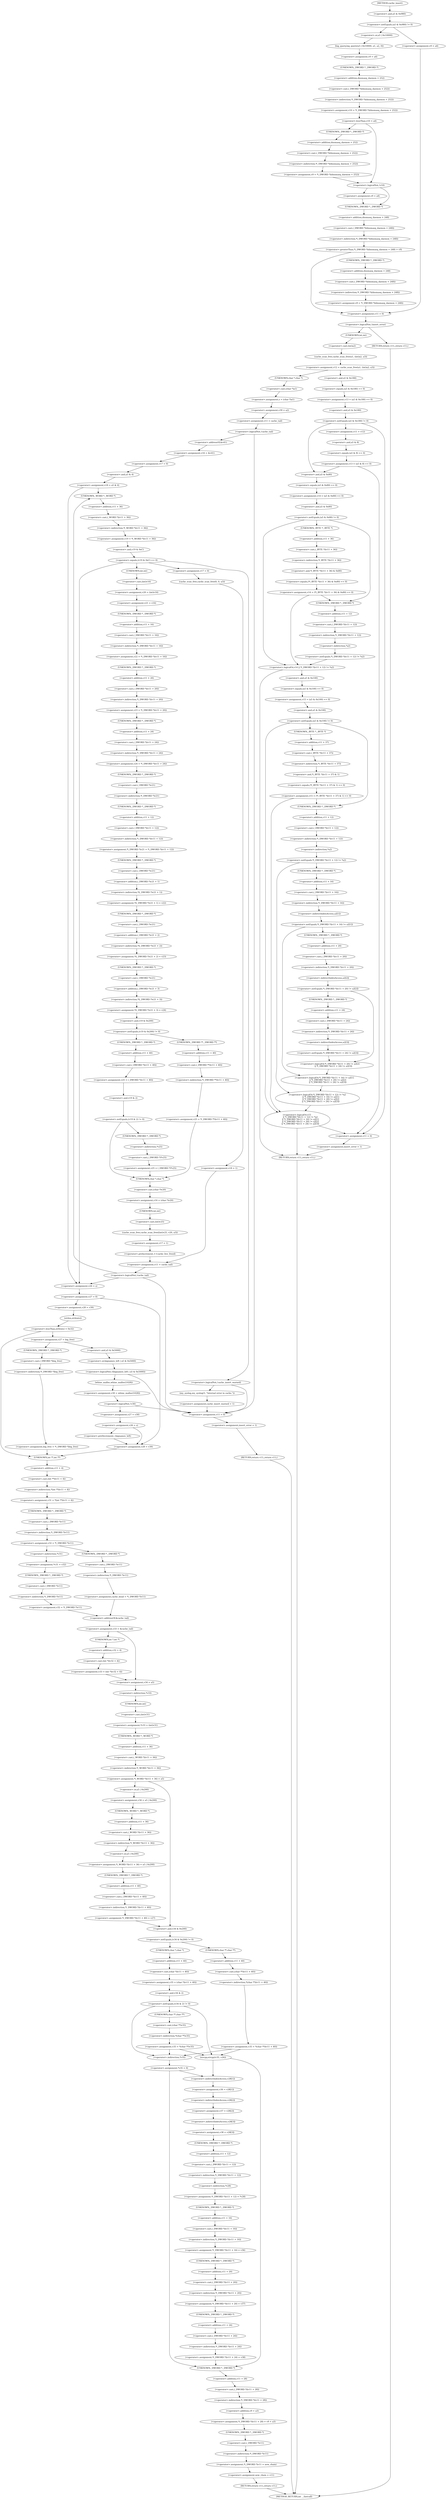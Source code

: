 digraph cache_insert {  
"1000173" [label = "(<operator>.notEquals,(a5 & 0x980) != 0)" ]
"1000174" [label = "(<operator>.and,a5 & 0x980)" ]
"1000179" [label = "(log_query,log_query(a5 | 0x10000, a1, a2, 0))" ]
"1000180" [label = "(<operator>.or,a5 | 0x10000)" ]
"1000186" [label = "(<operator>.assignment,v9 = a4)" ]
"1000189" [label = "(<operator>.assignment,v10 = *(_DWORD *)(dnsmasq_daemon + 252))" ]
"1000191" [label = "(<operator>.indirection,*(_DWORD *)(dnsmasq_daemon + 252))" ]
"1000192" [label = "(<operator>.cast,(_DWORD *)(dnsmasq_daemon + 252))" ]
"1000193" [label = "(UNKNOWN,_DWORD *,_DWORD *)" ]
"1000194" [label = "(<operator>.addition,dnsmasq_daemon + 252)" ]
"1000198" [label = "(<operator>.lessThan,v10 < a4)" ]
"1000201" [label = "(<operator>.assignment,v9 = *(_DWORD *)(dnsmasq_daemon + 252))" ]
"1000203" [label = "(<operator>.indirection,*(_DWORD *)(dnsmasq_daemon + 252))" ]
"1000204" [label = "(<operator>.cast,(_DWORD *)(dnsmasq_daemon + 252))" ]
"1000205" [label = "(UNKNOWN,_DWORD *,_DWORD *)" ]
"1000206" [label = "(<operator>.addition,dnsmasq_daemon + 252)" ]
"1000210" [label = "(<operator>.logicalNot,!v10)" ]
"1000212" [label = "(<operator>.assignment,v9 = a4)" ]
"1000216" [label = "(<operator>.greaterThan,*(_DWORD *)(dnsmasq_daemon + 248) > v9)" ]
"1000217" [label = "(<operator>.indirection,*(_DWORD *)(dnsmasq_daemon + 248))" ]
"1000218" [label = "(<operator>.cast,(_DWORD *)(dnsmasq_daemon + 248))" ]
"1000219" [label = "(UNKNOWN,_DWORD *,_DWORD *)" ]
"1000220" [label = "(<operator>.addition,dnsmasq_daemon + 248)" ]
"1000224" [label = "(<operator>.assignment,v9 = *(_DWORD *)(dnsmasq_daemon + 248))" ]
"1000226" [label = "(<operator>.indirection,*(_DWORD *)(dnsmasq_daemon + 248))" ]
"1000227" [label = "(<operator>.cast,(_DWORD *)(dnsmasq_daemon + 248))" ]
"1000228" [label = "(UNKNOWN,_DWORD *,_DWORD *)" ]
"1000229" [label = "(<operator>.addition,dnsmasq_daemon + 248)" ]
"1000234" [label = "(<operator>.assignment,v9 = a4)" ]
"1000237" [label = "(<operator>.assignment,v11 = 0)" ]
"1000241" [label = "(<operator>.logicalNot,!insert_error)" ]
"1000244" [label = "(<operator>.assignment,v12 = cache_scan_free(a1, (int)a2, a3))" ]
"1000246" [label = "(cache_scan_free,cache_scan_free(a1, (int)a2, a3))" ]
"1000248" [label = "(<operator>.cast,(int)a2)" ]
"1000249" [label = "(UNKNOWN,int,int)" ]
"1000255" [label = "(<operator>.assignment,v13 = (a5 & 0x180) == 0)" ]
"1000257" [label = "(<operator>.equals,(a5 & 0x180) == 0)" ]
"1000258" [label = "(<operator>.and,a5 & 0x180)" ]
"1000263" [label = "(<operator>.notEquals,(a5 & 0x180) != 0)" ]
"1000264" [label = "(<operator>.and,a5 & 0x180)" ]
"1000269" [label = "(<operator>.assignment,v11 = v12)" ]
"1000272" [label = "(<operator>.assignment,v13 = (a5 & 8) == 0)" ]
"1000274" [label = "(<operator>.equals,(a5 & 8) == 0)" ]
"1000275" [label = "(<operator>.and,a5 & 8)" ]
"1000282" [label = "(<operator>.assignment,v14 = (a5 & 0x80) == 0)" ]
"1000284" [label = "(<operator>.equals,(a5 & 0x80) == 0)" ]
"1000285" [label = "(<operator>.and,a5 & 0x80)" ]
"1000290" [label = "(<operator>.notEquals,(a5 & 0x80) != 0)" ]
"1000291" [label = "(<operator>.and,a5 & 0x80)" ]
"1000295" [label = "(<operator>.assignment,v14 = (*(_BYTE *)(v11 + 36) & 0x80) == 0)" ]
"1000297" [label = "(<operator>.equals,(*(_BYTE *)(v11 + 36) & 0x80) == 0)" ]
"1000298" [label = "(<operator>.and,*(_BYTE *)(v11 + 36) & 0x80)" ]
"1000299" [label = "(<operator>.indirection,*(_BYTE *)(v11 + 36))" ]
"1000300" [label = "(<operator>.cast,(_BYTE *)(v11 + 36))" ]
"1000301" [label = "(UNKNOWN,_BYTE *,_BYTE *)" ]
"1000302" [label = "(<operator>.addition,v11 + 36)" ]
"1000308" [label = "(<operator>.logicalOr,v14 || *(_DWORD *)(v11 + 12) != *a2)" ]
"1000310" [label = "(<operator>.notEquals,*(_DWORD *)(v11 + 12) != *a2)" ]
"1000311" [label = "(<operator>.indirection,*(_DWORD *)(v11 + 12))" ]
"1000312" [label = "(<operator>.cast,(_DWORD *)(v11 + 12))" ]
"1000313" [label = "(UNKNOWN,_DWORD *,_DWORD *)" ]
"1000314" [label = "(<operator>.addition,v11 + 12)" ]
"1000317" [label = "(<operator>.indirection,*a2)" ]
"1000320" [label = "(<operator>.assignment,v15 = (a5 & 0x100) == 0)" ]
"1000322" [label = "(<operator>.equals,(a5 & 0x100) == 0)" ]
"1000323" [label = "(<operator>.and,a5 & 0x100)" ]
"1000328" [label = "(<operator>.notEquals,(a5 & 0x100) != 0)" ]
"1000329" [label = "(<operator>.and,a5 & 0x100)" ]
"1000333" [label = "(<operator>.assignment,v15 = (*(_BYTE *)(v11 + 37) & 1) == 0)" ]
"1000335" [label = "(<operator>.equals,(*(_BYTE *)(v11 + 37) & 1) == 0)" ]
"1000336" [label = "(<operator>.and,*(_BYTE *)(v11 + 37) & 1)" ]
"1000337" [label = "(<operator>.indirection,*(_BYTE *)(v11 + 37))" ]
"1000338" [label = "(<operator>.cast,(_BYTE *)(v11 + 37))" ]
"1000339" [label = "(UNKNOWN,_BYTE *,_BYTE *)" ]
"1000340" [label = "(<operator>.addition,v11 + 37)" ]
"1000346" [label = "(<operator>.logicalOr,v15\n          || *(_DWORD *)(v11 + 12) != *a2\n          || *(_DWORD *)(v11 + 16) != a2[1]\n          || *(_DWORD *)(v11 + 20) != a2[2]\n          || *(_DWORD *)(v11 + 24) != a2[3])" ]
"1000348" [label = "(<operator>.logicalOr,*(_DWORD *)(v11 + 12) != *a2\n          || *(_DWORD *)(v11 + 16) != a2[1]\n          || *(_DWORD *)(v11 + 20) != a2[2]\n          || *(_DWORD *)(v11 + 24) != a2[3])" ]
"1000349" [label = "(<operator>.notEquals,*(_DWORD *)(v11 + 12) != *a2)" ]
"1000350" [label = "(<operator>.indirection,*(_DWORD *)(v11 + 12))" ]
"1000351" [label = "(<operator>.cast,(_DWORD *)(v11 + 12))" ]
"1000352" [label = "(UNKNOWN,_DWORD *,_DWORD *)" ]
"1000353" [label = "(<operator>.addition,v11 + 12)" ]
"1000356" [label = "(<operator>.indirection,*a2)" ]
"1000358" [label = "(<operator>.logicalOr,*(_DWORD *)(v11 + 16) != a2[1]\n          || *(_DWORD *)(v11 + 20) != a2[2]\n          || *(_DWORD *)(v11 + 24) != a2[3])" ]
"1000359" [label = "(<operator>.notEquals,*(_DWORD *)(v11 + 16) != a2[1])" ]
"1000360" [label = "(<operator>.indirection,*(_DWORD *)(v11 + 16))" ]
"1000361" [label = "(<operator>.cast,(_DWORD *)(v11 + 16))" ]
"1000362" [label = "(UNKNOWN,_DWORD *,_DWORD *)" ]
"1000363" [label = "(<operator>.addition,v11 + 16)" ]
"1000366" [label = "(<operator>.indirectIndexAccess,a2[1])" ]
"1000369" [label = "(<operator>.logicalOr,*(_DWORD *)(v11 + 20) != a2[2]\n          || *(_DWORD *)(v11 + 24) != a2[3])" ]
"1000370" [label = "(<operator>.notEquals,*(_DWORD *)(v11 + 20) != a2[2])" ]
"1000371" [label = "(<operator>.indirection,*(_DWORD *)(v11 + 20))" ]
"1000372" [label = "(<operator>.cast,(_DWORD *)(v11 + 20))" ]
"1000373" [label = "(UNKNOWN,_DWORD *,_DWORD *)" ]
"1000374" [label = "(<operator>.addition,v11 + 20)" ]
"1000377" [label = "(<operator>.indirectIndexAccess,a2[2])" ]
"1000380" [label = "(<operator>.notEquals,*(_DWORD *)(v11 + 24) != a2[3])" ]
"1000381" [label = "(<operator>.indirection,*(_DWORD *)(v11 + 24))" ]
"1000382" [label = "(<operator>.cast,(_DWORD *)(v11 + 24))" ]
"1000383" [label = "(UNKNOWN,_DWORD *,_DWORD *)" ]
"1000384" [label = "(<operator>.addition,v11 + 24)" ]
"1000387" [label = "(<operator>.indirectIndexAccess,a2[3])" ]
"1000392" [label = "(<operator>.assignment,v11 = 0)" ]
"1000395" [label = "(<operator>.assignment,insert_error = 1)" ]
"1000398" [label = "(RETURN,return v11;,return v11;)" ]
"1000400" [label = "(<operator>.assignment,s = (char *)a1)" ]
"1000402" [label = "(<operator>.cast,(char *)a1)" ]
"1000403" [label = "(UNKNOWN,char *,char *)" ]
"1000405" [label = "(<operator>.assignment,v39 = a2)" ]
"1000408" [label = "(<operator>.assignment,v11 = cache_tail)" ]
"1000412" [label = "(<operator>.logicalNot,!cache_tail)" ]
"1000416" [label = "(<operator>.assignment,v11 = 0)" ]
"1000419" [label = "(<operator>.assignment,insert_error = 1)" ]
"1000422" [label = "(RETURN,return v11;,return v11;)" ]
"1000424" [label = "(<operator>.assignment,v16 = &v41)" ]
"1000426" [label = "(<operator>.addressOf,&v41)" ]
"1000428" [label = "(<operator>.assignment,v17 = 0)" ]
"1000431" [label = "(<operator>.assignment,v18 = a5 & 4)" ]
"1000433" [label = "(<operator>.and,a5 & 4)" ]
"1000439" [label = "(<operator>.assignment,v19 = *(_WORD *)(v11 + 36))" ]
"1000441" [label = "(<operator>.indirection,*(_WORD *)(v11 + 36))" ]
"1000442" [label = "(<operator>.cast,(_WORD *)(v11 + 36))" ]
"1000443" [label = "(UNKNOWN,_WORD *,_WORD *)" ]
"1000444" [label = "(<operator>.addition,v11 + 36)" ]
"1000448" [label = "(<operator>.equals,(v19 & 0xC) == 0)" ]
"1000449" [label = "(<operator>.and,v19 & 0xC)" ]
"1000458" [label = "(<operator>.logicalNot,!cache_insert_warned)" ]
"1000461" [label = "(my_syslog,my_syslog(3, \"Internal error in cache.\"))" ]
"1000464" [label = "(<operator>.assignment,cache_insert_warned = 1)" ]
"1000471" [label = "(<operator>.assignment,v20 = (int)v16)" ]
"1000473" [label = "(<operator>.cast,(int)v16)" ]
"1000474" [label = "(UNKNOWN,int,int)" ]
"1000476" [label = "(<operator>.assignment,v21 = v16)" ]
"1000479" [label = "(<operator>.assignment,v22 = *(_DWORD *)(v11 + 16))" ]
"1000481" [label = "(<operator>.indirection,*(_DWORD *)(v11 + 16))" ]
"1000482" [label = "(<operator>.cast,(_DWORD *)(v11 + 16))" ]
"1000483" [label = "(UNKNOWN,_DWORD *,_DWORD *)" ]
"1000484" [label = "(<operator>.addition,v11 + 16)" ]
"1000487" [label = "(<operator>.assignment,v23 = *(_DWORD *)(v11 + 20))" ]
"1000489" [label = "(<operator>.indirection,*(_DWORD *)(v11 + 20))" ]
"1000490" [label = "(<operator>.cast,(_DWORD *)(v11 + 20))" ]
"1000491" [label = "(UNKNOWN,_DWORD *,_DWORD *)" ]
"1000492" [label = "(<operator>.addition,v11 + 20)" ]
"1000495" [label = "(<operator>.assignment,v24 = *(_DWORD *)(v11 + 24))" ]
"1000497" [label = "(<operator>.indirection,*(_DWORD *)(v11 + 24))" ]
"1000498" [label = "(<operator>.cast,(_DWORD *)(v11 + 24))" ]
"1000499" [label = "(UNKNOWN,_DWORD *,_DWORD *)" ]
"1000500" [label = "(<operator>.addition,v11 + 24)" ]
"1000503" [label = "(<operator>.assignment,*(_DWORD *)v21 = *(_DWORD *)(v11 + 12))" ]
"1000504" [label = "(<operator>.indirection,*(_DWORD *)v21)" ]
"1000505" [label = "(<operator>.cast,(_DWORD *)v21)" ]
"1000506" [label = "(UNKNOWN,_DWORD *,_DWORD *)" ]
"1000508" [label = "(<operator>.indirection,*(_DWORD *)(v11 + 12))" ]
"1000509" [label = "(<operator>.cast,(_DWORD *)(v11 + 12))" ]
"1000510" [label = "(UNKNOWN,_DWORD *,_DWORD *)" ]
"1000511" [label = "(<operator>.addition,v11 + 12)" ]
"1000514" [label = "(<operator>.assignment,*((_DWORD *)v21 + 1) = v22)" ]
"1000515" [label = "(<operator>.indirection,*((_DWORD *)v21 + 1))" ]
"1000516" [label = "(<operator>.addition,(_DWORD *)v21 + 1)" ]
"1000517" [label = "(<operator>.cast,(_DWORD *)v21)" ]
"1000518" [label = "(UNKNOWN,_DWORD *,_DWORD *)" ]
"1000522" [label = "(<operator>.assignment,*((_DWORD *)v21 + 2) = v23)" ]
"1000523" [label = "(<operator>.indirection,*((_DWORD *)v21 + 2))" ]
"1000524" [label = "(<operator>.addition,(_DWORD *)v21 + 2)" ]
"1000525" [label = "(<operator>.cast,(_DWORD *)v21)" ]
"1000526" [label = "(UNKNOWN,_DWORD *,_DWORD *)" ]
"1000530" [label = "(<operator>.assignment,*((_DWORD *)v21 + 3) = v24)" ]
"1000531" [label = "(<operator>.indirection,*((_DWORD *)v21 + 3))" ]
"1000532" [label = "(<operator>.addition,(_DWORD *)v21 + 3)" ]
"1000533" [label = "(<operator>.cast,(_DWORD *)v21)" ]
"1000534" [label = "(UNKNOWN,_DWORD *,_DWORD *)" ]
"1000539" [label = "(<operator>.notEquals,(v19 & 0x200) != 0)" ]
"1000540" [label = "(<operator>.and,v19 & 0x200)" ]
"1000545" [label = "(<operator>.assignment,v25 = *(_DWORD **)(v11 + 40))" ]
"1000547" [label = "(<operator>.indirection,*(_DWORD **)(v11 + 40))" ]
"1000548" [label = "(<operator>.cast,(_DWORD **)(v11 + 40))" ]
"1000549" [label = "(UNKNOWN,_DWORD **,_DWORD **)" ]
"1000550" [label = "(<operator>.addition,v11 + 40)" ]
"1000555" [label = "(<operator>.assignment,v25 = (_DWORD *)(v11 + 40))" ]
"1000557" [label = "(<operator>.cast,(_DWORD *)(v11 + 40))" ]
"1000558" [label = "(UNKNOWN,_DWORD *,_DWORD *)" ]
"1000559" [label = "(<operator>.addition,v11 + 40)" ]
"1000563" [label = "(<operator>.notEquals,(v19 & 2) != 0)" ]
"1000564" [label = "(<operator>.and,v19 & 2)" ]
"1000568" [label = "(<operator>.assignment,v25 = (_DWORD *)*v25)" ]
"1000570" [label = "(<operator>.cast,(_DWORD *)*v25)" ]
"1000571" [label = "(UNKNOWN,_DWORD *,_DWORD *)" ]
"1000572" [label = "(<operator>.indirection,*v25)" ]
"1000574" [label = "(<operator>.assignment,v16 = (char *)v20)" ]
"1000576" [label = "(<operator>.cast,(char *)v20)" ]
"1000577" [label = "(UNKNOWN,char *,char *)" ]
"1000579" [label = "(cache_scan_free,cache_scan_free((int)v25, v20, a3))" ]
"1000580" [label = "(<operator>.cast,(int)v25)" ]
"1000581" [label = "(UNKNOWN,int,int)" ]
"1000585" [label = "(<operator>.assignment,v17 = 1)" ]
"1000588" [label = "(<operator>.preIncrement,++cache_live_freed)" ]
"1000592" [label = "(<operator>.assignment,v17 = 0)" ]
"1000595" [label = "(cache_scan_free,cache_scan_free(0, 0, a3))" ]
"1000599" [label = "(<operator>.assignment,v18 = 1)" ]
"1000602" [label = "(<operator>.assignment,v11 = cache_tail)" ]
"1000606" [label = "(<operator>.logicalNot,!cache_tail)" ]
"1000609" [label = "(<operator>.assignment,v26 = s)" ]
"1000612" [label = "(<operator>.assignment,v27 = 0)" ]
"1000618" [label = "(<operator>.assignment,v28 = v39)" ]
"1000622" [label = "(<operator>.lessThan,strlen(s) < 0x32)" ]
"1000623" [label = "(strlen,strlen(s))" ]
"1000628" [label = "(<operator>.assignment,v31 = *(int **)(v11 + 4))" ]
"1000630" [label = "(<operator>.indirection,*(int **)(v11 + 4))" ]
"1000631" [label = "(<operator>.cast,(int **)(v11 + 4))" ]
"1000632" [label = "(UNKNOWN,int **,int **)" ]
"1000633" [label = "(<operator>.addition,v11 + 4)" ]
"1000636" [label = "(<operator>.assignment,v32 = *(_DWORD *)v11)" ]
"1000638" [label = "(<operator>.indirection,*(_DWORD *)v11)" ]
"1000639" [label = "(<operator>.cast,(_DWORD *)v11)" ]
"1000640" [label = "(UNKNOWN,_DWORD *,_DWORD *)" ]
"1000645" [label = "(<operator>.assignment,*v31 = v32)" ]
"1000646" [label = "(<operator>.indirection,*v31)" ]
"1000649" [label = "(<operator>.assignment,v32 = *(_DWORD *)v11)" ]
"1000651" [label = "(<operator>.indirection,*(_DWORD *)v11)" ]
"1000652" [label = "(<operator>.cast,(_DWORD *)v11)" ]
"1000653" [label = "(UNKNOWN,_DWORD *,_DWORD *)" ]
"1000657" [label = "(<operator>.assignment,cache_head = *(_DWORD *)v11)" ]
"1000659" [label = "(<operator>.indirection,*(_DWORD *)v11)" ]
"1000660" [label = "(<operator>.cast,(_DWORD *)v11)" ]
"1000661" [label = "(UNKNOWN,_DWORD *,_DWORD *)" ]
"1000663" [label = "(<operator>.assignment,v33 = &cache_tail)" ]
"1000665" [label = "(<operator>.addressOf,&cache_tail)" ]
"1000669" [label = "(<operator>.assignment,v33 = (int *)(v32 + 4))" ]
"1000671" [label = "(<operator>.cast,(int *)(v32 + 4))" ]
"1000672" [label = "(UNKNOWN,int *,int *)" ]
"1000673" [label = "(<operator>.addition,v32 + 4)" ]
"1000676" [label = "(<operator>.assignment,v34 = a5)" ]
"1000679" [label = "(<operator>.assignment,*v33 = (int)v31)" ]
"1000680" [label = "(<operator>.indirection,*v33)" ]
"1000682" [label = "(<operator>.cast,(int)v31)" ]
"1000683" [label = "(UNKNOWN,int,int)" ]
"1000685" [label = "(<operator>.assignment,*(_WORD *)(v11 + 36) = a5)" ]
"1000686" [label = "(<operator>.indirection,*(_WORD *)(v11 + 36))" ]
"1000687" [label = "(<operator>.cast,(_WORD *)(v11 + 36))" ]
"1000688" [label = "(UNKNOWN,_WORD *,_WORD *)" ]
"1000689" [label = "(<operator>.addition,v11 + 36)" ]
"1000696" [label = "(<operator>.assignment,v34 = a5 | 0x200)" ]
"1000698" [label = "(<operator>.or,a5 | 0x200)" ]
"1000701" [label = "(<operator>.assignment,*(_WORD *)(v11 + 36) = a5 | 0x200)" ]
"1000702" [label = "(<operator>.indirection,*(_WORD *)(v11 + 36))" ]
"1000703" [label = "(<operator>.cast,(_WORD *)(v11 + 36))" ]
"1000704" [label = "(UNKNOWN,_WORD *,_WORD *)" ]
"1000705" [label = "(<operator>.addition,v11 + 36)" ]
"1000708" [label = "(<operator>.or,a5 | 0x200)" ]
"1000711" [label = "(<operator>.assignment,*(_DWORD *)(v11 + 40) = v27)" ]
"1000712" [label = "(<operator>.indirection,*(_DWORD *)(v11 + 40))" ]
"1000713" [label = "(<operator>.cast,(_DWORD *)(v11 + 40))" ]
"1000714" [label = "(UNKNOWN,_DWORD *,_DWORD *)" ]
"1000715" [label = "(<operator>.addition,v11 + 40)" ]
"1000720" [label = "(<operator>.notEquals,(v34 & 0x200) != 0)" ]
"1000721" [label = "(<operator>.and,v34 & 0x200)" ]
"1000726" [label = "(<operator>.assignment,v35 = *(char **)(v11 + 40))" ]
"1000728" [label = "(<operator>.indirection,*(char **)(v11 + 40))" ]
"1000729" [label = "(<operator>.cast,(char **)(v11 + 40))" ]
"1000730" [label = "(UNKNOWN,char **,char **)" ]
"1000731" [label = "(<operator>.addition,v11 + 40)" ]
"1000736" [label = "(<operator>.assignment,v35 = (char *)(v11 + 40))" ]
"1000738" [label = "(<operator>.cast,(char *)(v11 + 40))" ]
"1000739" [label = "(UNKNOWN,char *,char *)" ]
"1000740" [label = "(<operator>.addition,v11 + 40)" ]
"1000744" [label = "(<operator>.notEquals,(v34 & 2) != 0)" ]
"1000745" [label = "(<operator>.and,v34 & 2)" ]
"1000749" [label = "(<operator>.assignment,v35 = *(char **)v35)" ]
"1000751" [label = "(<operator>.indirection,*(char **)v35)" ]
"1000752" [label = "(<operator>.cast,(char **)v35)" ]
"1000753" [label = "(UNKNOWN,char **,char **)" ]
"1000757" [label = "(strcpy,strcpy(v35, v26))" ]
"1000761" [label = "(<operator>.assignment,*v35 = 0)" ]
"1000762" [label = "(<operator>.indirection,*v35)" ]
"1000768" [label = "(<operator>.assignment,v36 = v28[1])" ]
"1000770" [label = "(<operator>.indirectIndexAccess,v28[1])" ]
"1000773" [label = "(<operator>.assignment,v37 = v28[2])" ]
"1000775" [label = "(<operator>.indirectIndexAccess,v28[2])" ]
"1000778" [label = "(<operator>.assignment,v38 = v28[3])" ]
"1000780" [label = "(<operator>.indirectIndexAccess,v28[3])" ]
"1000783" [label = "(<operator>.assignment,*(_DWORD *)(v11 + 12) = *v28)" ]
"1000784" [label = "(<operator>.indirection,*(_DWORD *)(v11 + 12))" ]
"1000785" [label = "(<operator>.cast,(_DWORD *)(v11 + 12))" ]
"1000786" [label = "(UNKNOWN,_DWORD *,_DWORD *)" ]
"1000787" [label = "(<operator>.addition,v11 + 12)" ]
"1000790" [label = "(<operator>.indirection,*v28)" ]
"1000792" [label = "(<operator>.assignment,*(_DWORD *)(v11 + 16) = v36)" ]
"1000793" [label = "(<operator>.indirection,*(_DWORD *)(v11 + 16))" ]
"1000794" [label = "(<operator>.cast,(_DWORD *)(v11 + 16))" ]
"1000795" [label = "(UNKNOWN,_DWORD *,_DWORD *)" ]
"1000796" [label = "(<operator>.addition,v11 + 16)" ]
"1000800" [label = "(<operator>.assignment,*(_DWORD *)(v11 + 20) = v37)" ]
"1000801" [label = "(<operator>.indirection,*(_DWORD *)(v11 + 20))" ]
"1000802" [label = "(<operator>.cast,(_DWORD *)(v11 + 20))" ]
"1000803" [label = "(UNKNOWN,_DWORD *,_DWORD *)" ]
"1000804" [label = "(<operator>.addition,v11 + 20)" ]
"1000808" [label = "(<operator>.assignment,*(_DWORD *)(v11 + 24) = v38)" ]
"1000809" [label = "(<operator>.indirection,*(_DWORD *)(v11 + 24))" ]
"1000810" [label = "(<operator>.cast,(_DWORD *)(v11 + 24))" ]
"1000811" [label = "(UNKNOWN,_DWORD *,_DWORD *)" ]
"1000812" [label = "(<operator>.addition,v11 + 24)" ]
"1000816" [label = "(<operator>.assignment,*(_DWORD *)(v11 + 28) = v9 + a3)" ]
"1000817" [label = "(<operator>.indirection,*(_DWORD *)(v11 + 28))" ]
"1000818" [label = "(<operator>.cast,(_DWORD *)(v11 + 28))" ]
"1000819" [label = "(UNKNOWN,_DWORD *,_DWORD *)" ]
"1000820" [label = "(<operator>.addition,v11 + 28)" ]
"1000823" [label = "(<operator>.addition,v9 + a3)" ]
"1000826" [label = "(<operator>.assignment,*(_DWORD *)v11 = new_chain)" ]
"1000827" [label = "(<operator>.indirection,*(_DWORD *)v11)" ]
"1000828" [label = "(<operator>.cast,(_DWORD *)v11)" ]
"1000829" [label = "(UNKNOWN,_DWORD *,_DWORD *)" ]
"1000832" [label = "(<operator>.assignment,new_chain = v11)" ]
"1000835" [label = "(RETURN,return v11;,return v11;)" ]
"1000837" [label = "(<operator>.assignment,v27 = big_free)" ]
"1000843" [label = "(<operator>.assignment,big_free = *(_DWORD *)big_free)" ]
"1000845" [label = "(<operator>.indirection,*(_DWORD *)big_free)" ]
"1000846" [label = "(<operator>.cast,(_DWORD *)big_free)" ]
"1000847" [label = "(UNKNOWN,_DWORD *,_DWORD *)" ]
"1000851" [label = "(<operator>.logicalNot,!(bignames_left | a5 & 0x5000))" ]
"1000852" [label = "(<operator>.or,bignames_left | a5 & 0x5000)" ]
"1000854" [label = "(<operator>.and,a5 & 0x5000)" ]
"1000858" [label = "(<operator>.assignment,v30 = whine_malloc(1028))" ]
"1000860" [label = "(whine_malloc,whine_malloc(1028))" ]
"1000863" [label = "(<operator>.logicalNot,!v30)" ]
"1000866" [label = "(<operator>.assignment,v27 = v30)" ]
"1000869" [label = "(<operator>.assignment,v26 = s)" ]
"1000874" [label = "(<operator>.preDecrement,--bignames_left)" ]
"1000876" [label = "(<operator>.assignment,v28 = v39)" ]
"1000880" [label = "(RETURN,return v11;,return v11;)" ]
"1000133" [label = "(METHOD,cache_insert)" ]
"1000882" [label = "(METHOD_RETURN,int __fastcall)" ]
  "1000173" -> "1000180" 
  "1000173" -> "1000234" 
  "1000174" -> "1000173" 
  "1000179" -> "1000186" 
  "1000180" -> "1000179" 
  "1000186" -> "1000193" 
  "1000189" -> "1000198" 
  "1000191" -> "1000189" 
  "1000192" -> "1000191" 
  "1000193" -> "1000194" 
  "1000194" -> "1000192" 
  "1000198" -> "1000205" 
  "1000198" -> "1000210" 
  "1000201" -> "1000210" 
  "1000203" -> "1000201" 
  "1000204" -> "1000203" 
  "1000205" -> "1000206" 
  "1000206" -> "1000204" 
  "1000210" -> "1000219" 
  "1000210" -> "1000212" 
  "1000212" -> "1000219" 
  "1000216" -> "1000228" 
  "1000216" -> "1000237" 
  "1000217" -> "1000216" 
  "1000218" -> "1000217" 
  "1000219" -> "1000220" 
  "1000220" -> "1000218" 
  "1000224" -> "1000237" 
  "1000226" -> "1000224" 
  "1000227" -> "1000226" 
  "1000228" -> "1000229" 
  "1000229" -> "1000227" 
  "1000234" -> "1000237" 
  "1000237" -> "1000241" 
  "1000241" -> "1000249" 
  "1000241" -> "1000880" 
  "1000244" -> "1000258" 
  "1000244" -> "1000403" 
  "1000246" -> "1000244" 
  "1000248" -> "1000246" 
  "1000249" -> "1000248" 
  "1000255" -> "1000264" 
  "1000257" -> "1000255" 
  "1000258" -> "1000257" 
  "1000263" -> "1000269" 
  "1000263" -> "1000392" 
  "1000263" -> "1000285" 
  "1000264" -> "1000263" 
  "1000269" -> "1000275" 
  "1000272" -> "1000392" 
  "1000272" -> "1000285" 
  "1000274" -> "1000272" 
  "1000275" -> "1000274" 
  "1000282" -> "1000291" 
  "1000284" -> "1000282" 
  "1000285" -> "1000284" 
  "1000290" -> "1000301" 
  "1000290" -> "1000313" 
  "1000290" -> "1000308" 
  "1000291" -> "1000290" 
  "1000295" -> "1000313" 
  "1000295" -> "1000308" 
  "1000297" -> "1000295" 
  "1000298" -> "1000297" 
  "1000299" -> "1000298" 
  "1000300" -> "1000299" 
  "1000301" -> "1000302" 
  "1000302" -> "1000300" 
  "1000308" -> "1000323" 
  "1000308" -> "1000398" 
  "1000310" -> "1000308" 
  "1000311" -> "1000317" 
  "1000312" -> "1000311" 
  "1000313" -> "1000314" 
  "1000314" -> "1000312" 
  "1000317" -> "1000310" 
  "1000320" -> "1000329" 
  "1000322" -> "1000320" 
  "1000323" -> "1000322" 
  "1000328" -> "1000339" 
  "1000328" -> "1000352" 
  "1000328" -> "1000346" 
  "1000329" -> "1000328" 
  "1000333" -> "1000352" 
  "1000333" -> "1000346" 
  "1000335" -> "1000333" 
  "1000336" -> "1000335" 
  "1000337" -> "1000336" 
  "1000338" -> "1000337" 
  "1000339" -> "1000340" 
  "1000340" -> "1000338" 
  "1000346" -> "1000392" 
  "1000346" -> "1000398" 
  "1000348" -> "1000346" 
  "1000349" -> "1000362" 
  "1000349" -> "1000348" 
  "1000350" -> "1000356" 
  "1000351" -> "1000350" 
  "1000352" -> "1000353" 
  "1000353" -> "1000351" 
  "1000356" -> "1000349" 
  "1000358" -> "1000348" 
  "1000359" -> "1000373" 
  "1000359" -> "1000358" 
  "1000360" -> "1000366" 
  "1000361" -> "1000360" 
  "1000362" -> "1000363" 
  "1000363" -> "1000361" 
  "1000366" -> "1000359" 
  "1000369" -> "1000358" 
  "1000370" -> "1000383" 
  "1000370" -> "1000369" 
  "1000371" -> "1000377" 
  "1000372" -> "1000371" 
  "1000373" -> "1000374" 
  "1000374" -> "1000372" 
  "1000377" -> "1000370" 
  "1000380" -> "1000369" 
  "1000381" -> "1000387" 
  "1000382" -> "1000381" 
  "1000383" -> "1000384" 
  "1000384" -> "1000382" 
  "1000387" -> "1000380" 
  "1000392" -> "1000395" 
  "1000395" -> "1000398" 
  "1000398" -> "1000882" 
  "1000400" -> "1000405" 
  "1000402" -> "1000400" 
  "1000403" -> "1000402" 
  "1000405" -> "1000408" 
  "1000408" -> "1000412" 
  "1000412" -> "1000416" 
  "1000412" -> "1000426" 
  "1000416" -> "1000419" 
  "1000419" -> "1000422" 
  "1000422" -> "1000882" 
  "1000424" -> "1000428" 
  "1000426" -> "1000424" 
  "1000428" -> "1000433" 
  "1000431" -> "1000443" 
  "1000431" -> "1000609" 
  "1000433" -> "1000431" 
  "1000439" -> "1000449" 
  "1000441" -> "1000439" 
  "1000442" -> "1000441" 
  "1000443" -> "1000444" 
  "1000444" -> "1000442" 
  "1000448" -> "1000609" 
  "1000448" -> "1000458" 
  "1000448" -> "1000474" 
  "1000448" -> "1000592" 
  "1000449" -> "1000448" 
  "1000458" -> "1000461" 
  "1000458" -> "1000416" 
  "1000461" -> "1000464" 
  "1000464" -> "1000416" 
  "1000471" -> "1000476" 
  "1000473" -> "1000471" 
  "1000474" -> "1000473" 
  "1000476" -> "1000483" 
  "1000479" -> "1000491" 
  "1000481" -> "1000479" 
  "1000482" -> "1000481" 
  "1000483" -> "1000484" 
  "1000484" -> "1000482" 
  "1000487" -> "1000499" 
  "1000489" -> "1000487" 
  "1000490" -> "1000489" 
  "1000491" -> "1000492" 
  "1000492" -> "1000490" 
  "1000495" -> "1000506" 
  "1000497" -> "1000495" 
  "1000498" -> "1000497" 
  "1000499" -> "1000500" 
  "1000500" -> "1000498" 
  "1000503" -> "1000518" 
  "1000504" -> "1000510" 
  "1000505" -> "1000504" 
  "1000506" -> "1000505" 
  "1000508" -> "1000503" 
  "1000509" -> "1000508" 
  "1000510" -> "1000511" 
  "1000511" -> "1000509" 
  "1000514" -> "1000526" 
  "1000515" -> "1000514" 
  "1000516" -> "1000515" 
  "1000517" -> "1000516" 
  "1000518" -> "1000517" 
  "1000522" -> "1000534" 
  "1000523" -> "1000522" 
  "1000524" -> "1000523" 
  "1000525" -> "1000524" 
  "1000526" -> "1000525" 
  "1000530" -> "1000540" 
  "1000531" -> "1000530" 
  "1000532" -> "1000531" 
  "1000533" -> "1000532" 
  "1000534" -> "1000533" 
  "1000539" -> "1000549" 
  "1000539" -> "1000558" 
  "1000540" -> "1000539" 
  "1000545" -> "1000577" 
  "1000547" -> "1000545" 
  "1000548" -> "1000547" 
  "1000549" -> "1000550" 
  "1000550" -> "1000548" 
  "1000555" -> "1000564" 
  "1000557" -> "1000555" 
  "1000558" -> "1000559" 
  "1000559" -> "1000557" 
  "1000563" -> "1000571" 
  "1000563" -> "1000577" 
  "1000564" -> "1000563" 
  "1000568" -> "1000577" 
  "1000570" -> "1000568" 
  "1000571" -> "1000572" 
  "1000572" -> "1000570" 
  "1000574" -> "1000581" 
  "1000576" -> "1000574" 
  "1000577" -> "1000576" 
  "1000579" -> "1000585" 
  "1000580" -> "1000579" 
  "1000581" -> "1000580" 
  "1000585" -> "1000588" 
  "1000588" -> "1000602" 
  "1000592" -> "1000595" 
  "1000595" -> "1000599" 
  "1000599" -> "1000602" 
  "1000602" -> "1000606" 
  "1000606" -> "1000443" 
  "1000606" -> "1000609" 
  "1000606" -> "1000416" 
  "1000609" -> "1000612" 
  "1000612" -> "1000618" 
  "1000612" -> "1000876" 
  "1000618" -> "1000623" 
  "1000622" -> "1000632" 
  "1000622" -> "1000837" 
  "1000623" -> "1000622" 
  "1000628" -> "1000640" 
  "1000630" -> "1000628" 
  "1000631" -> "1000630" 
  "1000632" -> "1000633" 
  "1000633" -> "1000631" 
  "1000636" -> "1000646" 
  "1000636" -> "1000661" 
  "1000638" -> "1000636" 
  "1000639" -> "1000638" 
  "1000640" -> "1000639" 
  "1000645" -> "1000653" 
  "1000646" -> "1000645" 
  "1000649" -> "1000665" 
  "1000651" -> "1000649" 
  "1000652" -> "1000651" 
  "1000653" -> "1000652" 
  "1000657" -> "1000665" 
  "1000659" -> "1000657" 
  "1000660" -> "1000659" 
  "1000661" -> "1000660" 
  "1000663" -> "1000672" 
  "1000663" -> "1000676" 
  "1000665" -> "1000663" 
  "1000669" -> "1000676" 
  "1000671" -> "1000669" 
  "1000672" -> "1000673" 
  "1000673" -> "1000671" 
  "1000676" -> "1000680" 
  "1000679" -> "1000688" 
  "1000680" -> "1000683" 
  "1000682" -> "1000679" 
  "1000683" -> "1000682" 
  "1000685" -> "1000698" 
  "1000685" -> "1000721" 
  "1000686" -> "1000685" 
  "1000687" -> "1000686" 
  "1000688" -> "1000689" 
  "1000689" -> "1000687" 
  "1000696" -> "1000704" 
  "1000698" -> "1000696" 
  "1000701" -> "1000714" 
  "1000702" -> "1000708" 
  "1000703" -> "1000702" 
  "1000704" -> "1000705" 
  "1000705" -> "1000703" 
  "1000708" -> "1000701" 
  "1000711" -> "1000721" 
  "1000712" -> "1000711" 
  "1000713" -> "1000712" 
  "1000714" -> "1000715" 
  "1000715" -> "1000713" 
  "1000720" -> "1000730" 
  "1000720" -> "1000739" 
  "1000721" -> "1000720" 
  "1000726" -> "1000757" 
  "1000726" -> "1000762" 
  "1000728" -> "1000726" 
  "1000729" -> "1000728" 
  "1000730" -> "1000731" 
  "1000731" -> "1000729" 
  "1000736" -> "1000745" 
  "1000738" -> "1000736" 
  "1000739" -> "1000740" 
  "1000740" -> "1000738" 
  "1000744" -> "1000753" 
  "1000744" -> "1000757" 
  "1000744" -> "1000762" 
  "1000745" -> "1000744" 
  "1000749" -> "1000757" 
  "1000749" -> "1000762" 
  "1000751" -> "1000749" 
  "1000752" -> "1000751" 
  "1000753" -> "1000752" 
  "1000757" -> "1000819" 
  "1000757" -> "1000770" 
  "1000761" -> "1000819" 
  "1000761" -> "1000770" 
  "1000762" -> "1000761" 
  "1000768" -> "1000775" 
  "1000770" -> "1000768" 
  "1000773" -> "1000780" 
  "1000775" -> "1000773" 
  "1000778" -> "1000786" 
  "1000780" -> "1000778" 
  "1000783" -> "1000795" 
  "1000784" -> "1000790" 
  "1000785" -> "1000784" 
  "1000786" -> "1000787" 
  "1000787" -> "1000785" 
  "1000790" -> "1000783" 
  "1000792" -> "1000803" 
  "1000793" -> "1000792" 
  "1000794" -> "1000793" 
  "1000795" -> "1000796" 
  "1000796" -> "1000794" 
  "1000800" -> "1000811" 
  "1000801" -> "1000800" 
  "1000802" -> "1000801" 
  "1000803" -> "1000804" 
  "1000804" -> "1000802" 
  "1000808" -> "1000819" 
  "1000809" -> "1000808" 
  "1000810" -> "1000809" 
  "1000811" -> "1000812" 
  "1000812" -> "1000810" 
  "1000816" -> "1000829" 
  "1000817" -> "1000823" 
  "1000818" -> "1000817" 
  "1000819" -> "1000820" 
  "1000820" -> "1000818" 
  "1000823" -> "1000816" 
  "1000826" -> "1000832" 
  "1000827" -> "1000826" 
  "1000828" -> "1000827" 
  "1000829" -> "1000828" 
  "1000832" -> "1000835" 
  "1000835" -> "1000882" 
  "1000837" -> "1000847" 
  "1000837" -> "1000854" 
  "1000843" -> "1000632" 
  "1000845" -> "1000843" 
  "1000846" -> "1000845" 
  "1000847" -> "1000846" 
  "1000851" -> "1000416" 
  "1000851" -> "1000860" 
  "1000852" -> "1000851" 
  "1000854" -> "1000852" 
  "1000858" -> "1000863" 
  "1000860" -> "1000858" 
  "1000863" -> "1000416" 
  "1000863" -> "1000866" 
  "1000866" -> "1000869" 
  "1000869" -> "1000874" 
  "1000869" -> "1000876" 
  "1000874" -> "1000876" 
  "1000876" -> "1000632" 
  "1000880" -> "1000882" 
  "1000133" -> "1000174" 
}
